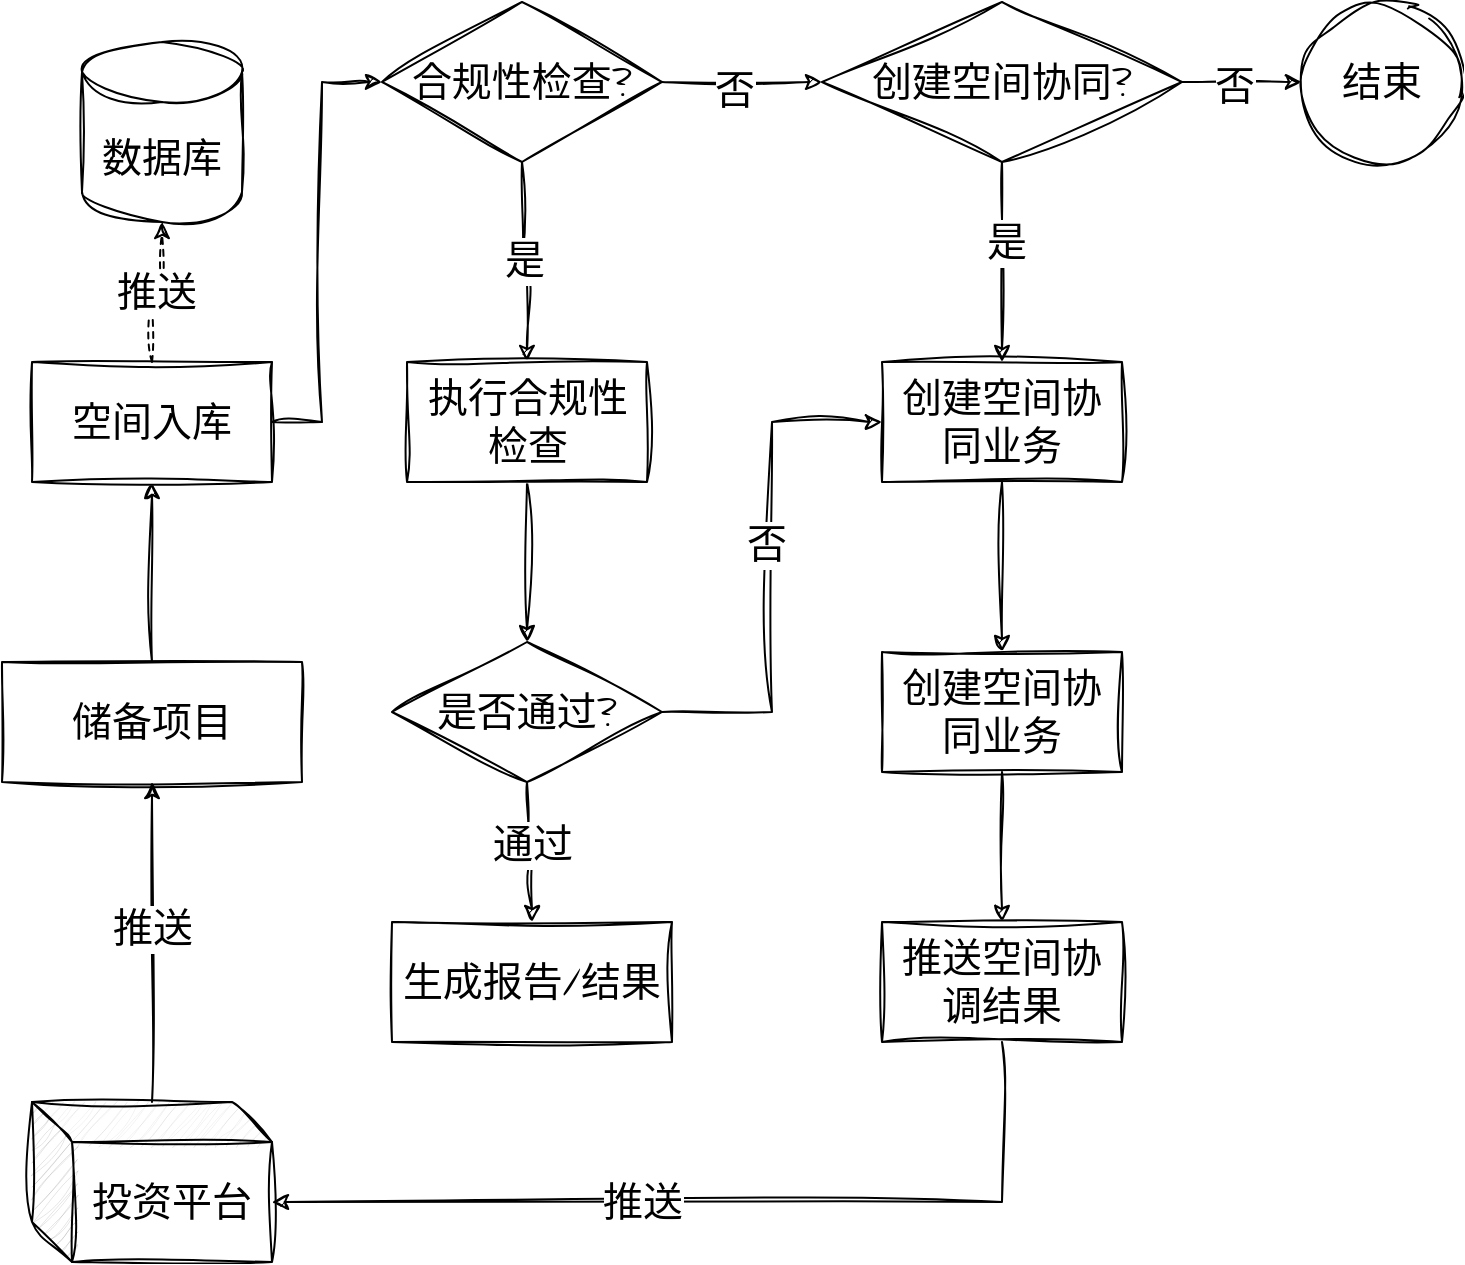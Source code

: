 <mxfile version="22.0.8" type="github">
  <diagram name="第 1 页" id="UXOdOaBBIcEbc3tdLyn3">
    <mxGraphModel dx="1912" dy="1061" grid="1" gridSize="10" guides="1" tooltips="1" connect="1" arrows="1" fold="1" page="1" pageScale="1" pageWidth="2339" pageHeight="3300" math="0" shadow="0">
      <root>
        <mxCell id="0" />
        <mxCell id="1" parent="0" />
        <mxCell id="msyQetCw-_0pB8ffyYVa-53" value="" style="edgeStyle=orthogonalEdgeStyle;rounded=0;sketch=1;hachureGap=4;jiggle=2;curveFitting=1;orthogonalLoop=1;jettySize=auto;html=1;fontFamily=Architects Daughter;fontSource=https%3A%2F%2Ffonts.googleapis.com%2Fcss%3Ffamily%3DArchitects%2BDaughter;fontSize=16;" edge="1" parent="1" source="msyQetCw-_0pB8ffyYVa-7" target="msyQetCw-_0pB8ffyYVa-52">
          <mxGeometry relative="1" as="geometry" />
        </mxCell>
        <mxCell id="msyQetCw-_0pB8ffyYVa-7" value="储备项目" style="rounded=0;whiteSpace=wrap;html=1;sketch=1;hachureGap=4;jiggle=2;curveFitting=1;fontFamily=Architects Daughter;fontSource=https%3A%2F%2Ffonts.googleapis.com%2Fcss%3Ffamily%3DArchitects%2BDaughter;fontSize=20;" vertex="1" parent="1">
          <mxGeometry x="820" y="660" width="150" height="60" as="geometry" />
        </mxCell>
        <mxCell id="msyQetCw-_0pB8ffyYVa-45" style="edgeStyle=orthogonalEdgeStyle;rounded=0;sketch=1;hachureGap=4;jiggle=2;curveFitting=1;orthogonalLoop=1;jettySize=auto;html=1;entryX=0.5;entryY=1;entryDx=0;entryDy=0;fontFamily=Architects Daughter;fontSource=https%3A%2F%2Ffonts.googleapis.com%2Fcss%3Ffamily%3DArchitects%2BDaughter;fontSize=16;" edge="1" parent="1" source="msyQetCw-_0pB8ffyYVa-44" target="msyQetCw-_0pB8ffyYVa-7">
          <mxGeometry relative="1" as="geometry" />
        </mxCell>
        <mxCell id="msyQetCw-_0pB8ffyYVa-46" value="推送" style="edgeLabel;html=1;align=center;verticalAlign=middle;resizable=0;points=[];fontSize=20;fontFamily=Architects Daughter;" vertex="1" connectable="0" parent="msyQetCw-_0pB8ffyYVa-45">
          <mxGeometry x="0.093" relative="1" as="geometry">
            <mxPoint as="offset" />
          </mxGeometry>
        </mxCell>
        <mxCell id="msyQetCw-_0pB8ffyYVa-44" value="投资平台" style="shape=cube;whiteSpace=wrap;html=1;boundedLbl=1;backgroundOutline=1;darkOpacity=0.05;darkOpacity2=0.1;sketch=1;hachureGap=4;jiggle=2;curveFitting=1;fontFamily=Architects Daughter;fontSource=https%3A%2F%2Ffonts.googleapis.com%2Fcss%3Ffamily%3DArchitects%2BDaughter;fontSize=20;" vertex="1" parent="1">
          <mxGeometry x="835" y="880" width="120" height="80" as="geometry" />
        </mxCell>
        <mxCell id="msyQetCw-_0pB8ffyYVa-51" value="数据库" style="shape=cylinder3;whiteSpace=wrap;html=1;boundedLbl=1;backgroundOutline=1;size=15;sketch=1;hachureGap=4;jiggle=2;curveFitting=1;fontFamily=Architects Daughter;fontSource=https%3A%2F%2Ffonts.googleapis.com%2Fcss%3Ffamily%3DArchitects%2BDaughter;fontSize=20;" vertex="1" parent="1">
          <mxGeometry x="860" y="350" width="80" height="90" as="geometry" />
        </mxCell>
        <mxCell id="msyQetCw-_0pB8ffyYVa-63" value="" style="edgeStyle=orthogonalEdgeStyle;rounded=0;sketch=1;hachureGap=4;jiggle=2;curveFitting=1;orthogonalLoop=1;jettySize=auto;html=1;fontFamily=Architects Daughter;fontSource=https%3A%2F%2Ffonts.googleapis.com%2Fcss%3Ffamily%3DArchitects%2BDaughter;fontSize=16;exitX=1;exitY=0.5;exitDx=0;exitDy=0;entryX=0;entryY=0.5;entryDx=0;entryDy=0;" edge="1" parent="1" source="msyQetCw-_0pB8ffyYVa-52" target="msyQetCw-_0pB8ffyYVa-62">
          <mxGeometry relative="1" as="geometry">
            <Array as="points">
              <mxPoint x="980" y="540" />
              <mxPoint x="980" y="370" />
            </Array>
          </mxGeometry>
        </mxCell>
        <mxCell id="msyQetCw-_0pB8ffyYVa-52" value="空间入库" style="whiteSpace=wrap;html=1;fontSize=20;fontFamily=Architects Daughter;rounded=0;sketch=1;hachureGap=4;jiggle=2;curveFitting=1;fontSource=https%3A%2F%2Ffonts.googleapis.com%2Fcss%3Ffamily%3DArchitects%2BDaughter;" vertex="1" parent="1">
          <mxGeometry x="835" y="510" width="120" height="60" as="geometry" />
        </mxCell>
        <mxCell id="msyQetCw-_0pB8ffyYVa-60" style="edgeStyle=orthogonalEdgeStyle;rounded=0;sketch=1;hachureGap=4;jiggle=2;curveFitting=1;orthogonalLoop=1;jettySize=auto;html=1;entryX=0.5;entryY=1;entryDx=0;entryDy=0;entryPerimeter=0;fontFamily=Architects Daughter;fontSource=https%3A%2F%2Ffonts.googleapis.com%2Fcss%3Ffamily%3DArchitects%2BDaughter;fontSize=16;dashed=1;" edge="1" parent="1" source="msyQetCw-_0pB8ffyYVa-52" target="msyQetCw-_0pB8ffyYVa-51">
          <mxGeometry relative="1" as="geometry" />
        </mxCell>
        <mxCell id="msyQetCw-_0pB8ffyYVa-61" value="推送" style="edgeLabel;html=1;align=center;verticalAlign=middle;resizable=0;points=[];fontSize=20;fontFamily=Architects Daughter;" vertex="1" connectable="0" parent="msyQetCw-_0pB8ffyYVa-60">
          <mxGeometry x="-0.032" relative="1" as="geometry">
            <mxPoint as="offset" />
          </mxGeometry>
        </mxCell>
        <mxCell id="msyQetCw-_0pB8ffyYVa-65" value="" style="edgeStyle=orthogonalEdgeStyle;rounded=0;sketch=1;hachureGap=4;jiggle=2;curveFitting=1;orthogonalLoop=1;jettySize=auto;html=1;fontFamily=Architects Daughter;fontSource=https%3A%2F%2Ffonts.googleapis.com%2Fcss%3Ffamily%3DArchitects%2BDaughter;fontSize=16;" edge="1" parent="1" source="msyQetCw-_0pB8ffyYVa-62" target="msyQetCw-_0pB8ffyYVa-64">
          <mxGeometry relative="1" as="geometry" />
        </mxCell>
        <mxCell id="msyQetCw-_0pB8ffyYVa-67" value="否" style="edgeLabel;html=1;align=center;verticalAlign=middle;resizable=0;points=[];fontSize=20;fontFamily=Architects Daughter;" vertex="1" connectable="0" parent="msyQetCw-_0pB8ffyYVa-65">
          <mxGeometry x="-0.116" y="-4" relative="1" as="geometry">
            <mxPoint as="offset" />
          </mxGeometry>
        </mxCell>
        <mxCell id="msyQetCw-_0pB8ffyYVa-69" style="edgeStyle=orthogonalEdgeStyle;rounded=0;sketch=1;hachureGap=4;jiggle=2;curveFitting=1;orthogonalLoop=1;jettySize=auto;html=1;entryX=0.5;entryY=0;entryDx=0;entryDy=0;fontFamily=Architects Daughter;fontSource=https%3A%2F%2Ffonts.googleapis.com%2Fcss%3Ffamily%3DArchitects%2BDaughter;fontSize=16;" edge="1" parent="1" source="msyQetCw-_0pB8ffyYVa-62" target="msyQetCw-_0pB8ffyYVa-68">
          <mxGeometry relative="1" as="geometry" />
        </mxCell>
        <mxCell id="msyQetCw-_0pB8ffyYVa-70" value="是" style="edgeLabel;html=1;align=center;verticalAlign=middle;resizable=0;points=[];fontSize=20;fontFamily=Architects Daughter;" vertex="1" connectable="0" parent="msyQetCw-_0pB8ffyYVa-69">
          <mxGeometry x="-0.013" y="1" relative="1" as="geometry">
            <mxPoint as="offset" />
          </mxGeometry>
        </mxCell>
        <mxCell id="msyQetCw-_0pB8ffyYVa-62" value="合规性检查?" style="rhombus;whiteSpace=wrap;html=1;fontSize=20;fontFamily=Architects Daughter;rounded=0;sketch=1;hachureGap=4;jiggle=2;curveFitting=1;fontSource=https%3A%2F%2Ffonts.googleapis.com%2Fcss%3Ffamily%3DArchitects%2BDaughter;" vertex="1" parent="1">
          <mxGeometry x="1010" y="330" width="140" height="80" as="geometry" />
        </mxCell>
        <mxCell id="msyQetCw-_0pB8ffyYVa-77" value="" style="edgeStyle=orthogonalEdgeStyle;rounded=0;sketch=1;hachureGap=4;jiggle=2;curveFitting=1;orthogonalLoop=1;jettySize=auto;html=1;fontFamily=Architects Daughter;fontSource=https%3A%2F%2Ffonts.googleapis.com%2Fcss%3Ffamily%3DArchitects%2BDaughter;fontSize=16;" edge="1" parent="1" source="msyQetCw-_0pB8ffyYVa-64" target="msyQetCw-_0pB8ffyYVa-76">
          <mxGeometry relative="1" as="geometry" />
        </mxCell>
        <mxCell id="msyQetCw-_0pB8ffyYVa-78" value="是" style="edgeLabel;html=1;align=center;verticalAlign=middle;resizable=0;points=[];fontSize=20;fontFamily=Architects Daughter;" vertex="1" connectable="0" parent="msyQetCw-_0pB8ffyYVa-77">
          <mxGeometry x="-0.215" y="2" relative="1" as="geometry">
            <mxPoint as="offset" />
          </mxGeometry>
        </mxCell>
        <mxCell id="msyQetCw-_0pB8ffyYVa-95" value="" style="edgeStyle=orthogonalEdgeStyle;rounded=0;sketch=1;hachureGap=4;jiggle=2;curveFitting=1;orthogonalLoop=1;jettySize=auto;html=1;fontFamily=Architects Daughter;fontSource=https%3A%2F%2Ffonts.googleapis.com%2Fcss%3Ffamily%3DArchitects%2BDaughter;fontSize=16;" edge="1" parent="1" source="msyQetCw-_0pB8ffyYVa-64" target="msyQetCw-_0pB8ffyYVa-94">
          <mxGeometry relative="1" as="geometry" />
        </mxCell>
        <mxCell id="msyQetCw-_0pB8ffyYVa-98" value="否" style="edgeLabel;html=1;align=center;verticalAlign=middle;resizable=0;points=[];fontSize=20;fontFamily=Architects Daughter;" vertex="1" connectable="0" parent="msyQetCw-_0pB8ffyYVa-95">
          <mxGeometry x="-0.178" y="-2" relative="1" as="geometry">
            <mxPoint x="1" as="offset" />
          </mxGeometry>
        </mxCell>
        <mxCell id="msyQetCw-_0pB8ffyYVa-64" value="创建空间协同?" style="rhombus;whiteSpace=wrap;html=1;fontSize=20;fontFamily=Architects Daughter;rounded=0;sketch=1;hachureGap=4;jiggle=2;curveFitting=1;fontSource=https%3A%2F%2Ffonts.googleapis.com%2Fcss%3Ffamily%3DArchitects%2BDaughter;" vertex="1" parent="1">
          <mxGeometry x="1230" y="330" width="180" height="80" as="geometry" />
        </mxCell>
        <mxCell id="msyQetCw-_0pB8ffyYVa-72" value="" style="edgeStyle=orthogonalEdgeStyle;rounded=0;sketch=1;hachureGap=4;jiggle=2;curveFitting=1;orthogonalLoop=1;jettySize=auto;html=1;fontFamily=Architects Daughter;fontSource=https%3A%2F%2Ffonts.googleapis.com%2Fcss%3Ffamily%3DArchitects%2BDaughter;fontSize=16;" edge="1" parent="1" source="msyQetCw-_0pB8ffyYVa-68" target="msyQetCw-_0pB8ffyYVa-71">
          <mxGeometry relative="1" as="geometry" />
        </mxCell>
        <mxCell id="msyQetCw-_0pB8ffyYVa-68" value="执行合规性检查" style="rounded=0;whiteSpace=wrap;html=1;sketch=1;hachureGap=4;jiggle=2;curveFitting=1;fontFamily=Architects Daughter;fontSource=https%3A%2F%2Ffonts.googleapis.com%2Fcss%3Ffamily%3DArchitects%2BDaughter;fontSize=20;" vertex="1" parent="1">
          <mxGeometry x="1022.5" y="510" width="120" height="60" as="geometry" />
        </mxCell>
        <mxCell id="msyQetCw-_0pB8ffyYVa-74" value="" style="edgeStyle=orthogonalEdgeStyle;rounded=0;sketch=1;hachureGap=4;jiggle=2;curveFitting=1;orthogonalLoop=1;jettySize=auto;html=1;fontFamily=Architects Daughter;fontSource=https%3A%2F%2Ffonts.googleapis.com%2Fcss%3Ffamily%3DArchitects%2BDaughter;fontSize=16;" edge="1" parent="1" source="msyQetCw-_0pB8ffyYVa-71" target="msyQetCw-_0pB8ffyYVa-73">
          <mxGeometry relative="1" as="geometry" />
        </mxCell>
        <mxCell id="msyQetCw-_0pB8ffyYVa-75" value="通过" style="edgeLabel;html=1;align=center;verticalAlign=middle;resizable=0;points=[];fontSize=20;fontFamily=Architects Daughter;" vertex="1" connectable="0" parent="msyQetCw-_0pB8ffyYVa-74">
          <mxGeometry x="-0.14" y="2" relative="1" as="geometry">
            <mxPoint as="offset" />
          </mxGeometry>
        </mxCell>
        <mxCell id="msyQetCw-_0pB8ffyYVa-86" style="edgeStyle=orthogonalEdgeStyle;rounded=0;sketch=1;hachureGap=4;jiggle=2;curveFitting=1;orthogonalLoop=1;jettySize=auto;html=1;entryX=0;entryY=0.5;entryDx=0;entryDy=0;fontFamily=Architects Daughter;fontSource=https%3A%2F%2Ffonts.googleapis.com%2Fcss%3Ffamily%3DArchitects%2BDaughter;fontSize=16;" edge="1" parent="1" source="msyQetCw-_0pB8ffyYVa-71" target="msyQetCw-_0pB8ffyYVa-76">
          <mxGeometry relative="1" as="geometry" />
        </mxCell>
        <mxCell id="msyQetCw-_0pB8ffyYVa-87" value="否" style="edgeLabel;html=1;align=center;verticalAlign=middle;resizable=0;points=[];fontSize=20;fontFamily=Architects Daughter;" vertex="1" connectable="0" parent="msyQetCw-_0pB8ffyYVa-86">
          <mxGeometry x="0.09" y="3" relative="1" as="geometry">
            <mxPoint as="offset" />
          </mxGeometry>
        </mxCell>
        <mxCell id="msyQetCw-_0pB8ffyYVa-71" value="是否通过?" style="rhombus;whiteSpace=wrap;html=1;fontSize=20;fontFamily=Architects Daughter;rounded=0;sketch=1;hachureGap=4;jiggle=2;curveFitting=1;fontSource=https%3A%2F%2Ffonts.googleapis.com%2Fcss%3Ffamily%3DArchitects%2BDaughter;" vertex="1" parent="1">
          <mxGeometry x="1015" y="650" width="135" height="70" as="geometry" />
        </mxCell>
        <mxCell id="msyQetCw-_0pB8ffyYVa-73" value="生成报告/结果" style="whiteSpace=wrap;html=1;fontSize=20;fontFamily=Architects Daughter;rounded=0;sketch=1;hachureGap=4;jiggle=2;curveFitting=1;fontSource=https%3A%2F%2Ffonts.googleapis.com%2Fcss%3Ffamily%3DArchitects%2BDaughter;" vertex="1" parent="1">
          <mxGeometry x="1015" y="790" width="140" height="60" as="geometry" />
        </mxCell>
        <mxCell id="msyQetCw-_0pB8ffyYVa-85" style="edgeStyle=orthogonalEdgeStyle;rounded=0;sketch=1;hachureGap=4;jiggle=2;curveFitting=1;orthogonalLoop=1;jettySize=auto;html=1;fontFamily=Architects Daughter;fontSource=https%3A%2F%2Ffonts.googleapis.com%2Fcss%3Ffamily%3DArchitects%2BDaughter;fontSize=16;" edge="1" parent="1" source="msyQetCw-_0pB8ffyYVa-76" target="msyQetCw-_0pB8ffyYVa-84">
          <mxGeometry relative="1" as="geometry" />
        </mxCell>
        <mxCell id="msyQetCw-_0pB8ffyYVa-76" value="创建空间协同业务" style="whiteSpace=wrap;html=1;fontSize=20;fontFamily=Architects Daughter;rounded=0;sketch=1;hachureGap=4;jiggle=2;curveFitting=1;fontSource=https%3A%2F%2Ffonts.googleapis.com%2Fcss%3Ffamily%3DArchitects%2BDaughter;" vertex="1" parent="1">
          <mxGeometry x="1260" y="510" width="120" height="60" as="geometry" />
        </mxCell>
        <mxCell id="msyQetCw-_0pB8ffyYVa-90" style="edgeStyle=orthogonalEdgeStyle;rounded=0;sketch=1;hachureGap=4;jiggle=2;curveFitting=1;orthogonalLoop=1;jettySize=auto;html=1;fontFamily=Architects Daughter;fontSource=https%3A%2F%2Ffonts.googleapis.com%2Fcss%3Ffamily%3DArchitects%2BDaughter;fontSize=16;" edge="1" parent="1" source="msyQetCw-_0pB8ffyYVa-84" target="msyQetCw-_0pB8ffyYVa-89">
          <mxGeometry relative="1" as="geometry" />
        </mxCell>
        <mxCell id="msyQetCw-_0pB8ffyYVa-84" value="创建空间协同业务" style="whiteSpace=wrap;html=1;fontSize=20;fontFamily=Architects Daughter;rounded=0;sketch=1;hachureGap=4;jiggle=2;curveFitting=1;fontSource=https%3A%2F%2Ffonts.googleapis.com%2Fcss%3Ffamily%3DArchitects%2BDaughter;" vertex="1" parent="1">
          <mxGeometry x="1260" y="655" width="120" height="60" as="geometry" />
        </mxCell>
        <mxCell id="msyQetCw-_0pB8ffyYVa-89" value="推送空间协调结果" style="whiteSpace=wrap;html=1;fontSize=20;fontFamily=Architects Daughter;rounded=0;sketch=1;hachureGap=4;jiggle=2;curveFitting=1;fontSource=https%3A%2F%2Ffonts.googleapis.com%2Fcss%3Ffamily%3DArchitects%2BDaughter;" vertex="1" parent="1">
          <mxGeometry x="1260" y="790" width="120" height="60" as="geometry" />
        </mxCell>
        <mxCell id="msyQetCw-_0pB8ffyYVa-94" value="结束" style="ellipse;whiteSpace=wrap;html=1;fontSize=20;fontFamily=Architects Daughter;rounded=0;sketch=1;hachureGap=4;jiggle=2;curveFitting=1;fontSource=https%3A%2F%2Ffonts.googleapis.com%2Fcss%3Ffamily%3DArchitects%2BDaughter;" vertex="1" parent="1">
          <mxGeometry x="1470" y="330" width="80" height="80" as="geometry" />
        </mxCell>
        <mxCell id="msyQetCw-_0pB8ffyYVa-96" style="edgeStyle=orthogonalEdgeStyle;rounded=0;sketch=1;hachureGap=4;jiggle=2;curveFitting=1;orthogonalLoop=1;jettySize=auto;html=1;entryX=0;entryY=0;entryDx=120;entryDy=50;entryPerimeter=0;fontFamily=Architects Daughter;fontSource=https%3A%2F%2Ffonts.googleapis.com%2Fcss%3Ffamily%3DArchitects%2BDaughter;fontSize=16;" edge="1" parent="1" source="msyQetCw-_0pB8ffyYVa-89" target="msyQetCw-_0pB8ffyYVa-44">
          <mxGeometry relative="1" as="geometry">
            <Array as="points">
              <mxPoint x="1320" y="930" />
            </Array>
          </mxGeometry>
        </mxCell>
        <mxCell id="msyQetCw-_0pB8ffyYVa-97" value="推送" style="edgeLabel;html=1;align=center;verticalAlign=middle;resizable=0;points=[];fontSize=20;fontFamily=Architects Daughter;" vertex="1" connectable="0" parent="msyQetCw-_0pB8ffyYVa-96">
          <mxGeometry x="-0.581" y="1" relative="1" as="geometry">
            <mxPoint x="-167" y="-1" as="offset" />
          </mxGeometry>
        </mxCell>
      </root>
    </mxGraphModel>
  </diagram>
</mxfile>
